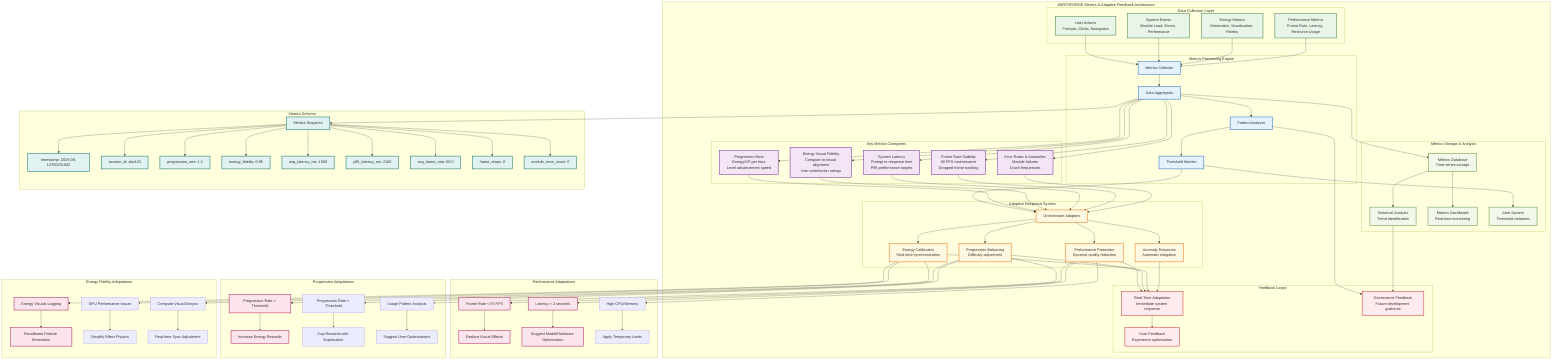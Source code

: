 graph TB
    subgraph "WIRTHFORGE Metrics & Adaptive Feedback Architecture"
        subgraph "Data Collection Layer"
            UserActions[User Actions<br/>Prompts, Clicks, Navigation]
            SystemEvents[System Events<br/>Module Load, Errors, Performance]
            EnergyMetrics[Energy Metrics<br/>Generation, Visualization, Fidelity]
            PerformanceMetrics[Performance Metrics<br/>Frame Rate, Latency, Resource Usage]
        end
        
        subgraph "Metrics Processing Engine"
            MetricsCollector[Metrics Collector]
            DataAggregator[Data Aggregator]
            PatternAnalyzer[Pattern Analyzer]
            ThresholdMonitor[Threshold Monitor]
        end
        
        subgraph "Key Metrics Categories"
            ProgressionRate[Progression Rate<br/>Energy/XP per hour<br/>Level advancement speed]
            EnergyFidelity[Energy Visual Fidelity<br/>Compute-to-visual alignment<br/>User satisfaction ratings]
            SystemLatency[System Latency<br/>Prompt to response time<br/>P95 performance targets]
            FrameStability[Frame Rate Stability<br/>60 FPS maintenance<br/>Dropped frame tracking]
            ErrorRates[Error Rates & Anomalies<br/>Module failures<br/>Crash frequencies]
        end
        
        subgraph "Adaptive Response System"
            OrchestratorAdaptors[Orchestrator Adaptors]
            PerformanceProtection[Performance Protection<br/>Dynamic quality reduction]
            ProgressionBalancing[Progression Balancing<br/>Difficulty adjustment]
            EnergyCalibration[Energy Calibration<br/>Real-time synchronization]
            AnomalyResponse[Anomaly Response<br/>Automatic mitigation]
        end
        
        subgraph "Feedback Loops"
            RealTimeFeedback[Real-Time Adaptation<br/>Immediate system response]
            GovernanceFeedback[Governance Feedback<br/>Future development guidance]
            UserFeedback[User Feedback<br/>Experience optimization]
        end
        
        subgraph "Metrics Storage & Analysis"
            MetricsDB[Metrics Database<br/>Time-series storage]
            HistoricalAnalysis[Historical Analysis<br/>Trend identification]
            Dashboard[Metrics Dashboard<br/>Real-time monitoring]
            AlertSystem[Alert System<br/>Threshold violations]
        end
    end
    
    %% Data Flow Connections
    UserActions --> MetricsCollector
    SystemEvents --> MetricsCollector
    EnergyMetrics --> MetricsCollector
    PerformanceMetrics --> MetricsCollector
    
    MetricsCollector --> DataAggregator
    DataAggregator --> PatternAnalyzer
    PatternAnalyzer --> ThresholdMonitor
    
    %% Metrics Processing
    DataAggregator --> ProgressionRate
    DataAggregator --> EnergyFidelity
    DataAggregator --> SystemLatency
    DataAggregator --> FrameStability
    DataAggregator --> ErrorRates
    
    %% Threshold Monitoring
    ThresholdMonitor --> OrchestratorAdaptors
    ProgressionRate --> OrchestratorAdaptors
    EnergyFidelity --> OrchestratorAdaptors
    SystemLatency --> OrchestratorAdaptors
    FrameStability --> OrchestratorAdaptors
    ErrorRates --> OrchestratorAdaptors
    
    %% Adaptive Responses
    OrchestratorAdaptors --> PerformanceProtection
    OrchestratorAdaptors --> ProgressionBalancing
    OrchestratorAdaptors --> EnergyCalibration
    OrchestratorAdaptors --> AnomalyResponse
    
    %% Feedback Mechanisms
    PerformanceProtection --> RealTimeFeedback
    ProgressionBalancing --> RealTimeFeedback
    EnergyCalibration --> RealTimeFeedback
    AnomalyResponse --> RealTimeFeedback
    
    PatternAnalyzer --> GovernanceFeedback
    HistoricalAnalysis --> GovernanceFeedback
    
    RealTimeFeedback --> UserFeedback
    
    %% Storage and Monitoring
    DataAggregator --> MetricsDB
    MetricsDB --> HistoricalAnalysis
    MetricsDB --> Dashboard
    ThresholdMonitor --> AlertSystem
    
    %% Specific Adaptation Examples
    subgraph "Performance Adaptations"
        FrameDrops[Frame Rate < 55 FPS] --> ReduceEffects[Reduce Visual Effects]
        HighLatency[Latency > 2 seconds] --> SuggestOptimization[Suggest Model/Hardware Optimization]
        ResourceStrain[High CPU/Memory] --> TemporaryLimits[Apply Temporary Limits]
    end
    
    subgraph "Progression Adaptations"
        SlowProgression[Progression Rate < Threshold] --> IncreaseRewards[Increase Energy Rewards]
        FastProgression[Progression Rate > Threshold] --> CapRewards[Cap Rewards with Explanation]
        PatternDetection[Usage Pattern Analysis] --> SuggestOptimizations[Suggest User Optimizations]
    end
    
    subgraph "Energy Fidelity Adaptations"
        VisualLag[Energy Visuals Lagging] --> RecalibrateParticles[Recalibrate Particle Generation]
        GPUThrottling[GPU Performance Issues] --> SimplifyPhysics[Simplify Effect Physics]
        SyncIssues[Compute-Visual Desync] --> RealTimeAdjustment[Real-time Sync Adjustment]
    end
    
    %% Connect adaptations to main system
    PerformanceProtection --> FrameDrops
    PerformanceProtection --> HighLatency
    PerformanceProtection --> ResourceStrain
    
    ProgressionBalancing --> SlowProgression
    ProgressionBalancing --> FastProgression
    ProgressionBalancing --> PatternDetection
    
    EnergyCalibration --> VisualLag
    EnergyCalibration --> GPUThrottling
    EnergyCalibration --> SyncIssues
    
    %% Metrics Schema Example
    subgraph "Metrics Schema"
        MetricsSnapshot[Metrics Snapshot]
        MetricsSnapshot --> Timestamp[timestamp: 2025-08-13T00:00:00Z]
        MetricsSnapshot --> SessionID[session_id: abc123]
        MetricsSnapshot --> ProgRate[progression_rate: 1.2]
        MetricsSnapshot --> EnergyFid[energy_fidelity: 0.95]
        MetricsSnapshot --> AvgLatency[avg_latency_ms: 1500]
        MetricsSnapshot --> P95Latency[p95_latency_ms: 2100]
        MetricsSnapshot --> AvgFrameRate[avg_frame_rate: 60.0]
        MetricsSnapshot --> FrameDropCount[frame_drops: 0]
        MetricsSnapshot --> ErrorCount[module_error_count: 0]
    end
    
    DataAggregator --> MetricsSnapshot
    
    %% Styling
    classDef collection fill:#e8f5e8,stroke:#2e7d32,stroke-width:2px
    classDef processing fill:#e3f2fd,stroke:#1565c0,stroke-width:2px
    classDef metrics fill:#f3e5f5,stroke:#6a1b9a,stroke-width:2px
    classDef adaptation fill:#fff8e1,stroke:#ef6c00,stroke-width:2px
    classDef feedback fill:#ffebee,stroke:#c62828,stroke-width:2px
    classDef storage fill:#f1f8e9,stroke:#558b2f,stroke-width:2px
    classDef examples fill:#fce4ec,stroke:#ad1457,stroke-width:2px
    classDef schema fill:#e0f2f1,stroke:#00695c,stroke-width:2px
    
    class UserActions,SystemEvents,EnergyMetrics,PerformanceMetrics collection
    class MetricsCollector,DataAggregator,PatternAnalyzer,ThresholdMonitor processing
    class ProgressionRate,EnergyFidelity,SystemLatency,FrameStability,ErrorRates metrics
    class OrchestratorAdaptors,PerformanceProtection,ProgressionBalancing,EnergyCalibration,AnomalyResponse adaptation
    class RealTimeFeedback,GovernanceFeedback,UserFeedback feedback
    class MetricsDB,HistoricalAnalysis,Dashboard,AlertSystem storage
    class FrameDrops,ReduceEffects,HighLatency,SuggestOptimization,SlowProgression,IncreaseRewards,VisualLag,RecalibrateParticles examples
    class MetricsSnapshot,Timestamp,SessionID,ProgRate,EnergyFid,AvgLatency,P95Latency,AvgFrameRate,FrameDropCount,ErrorCount schema